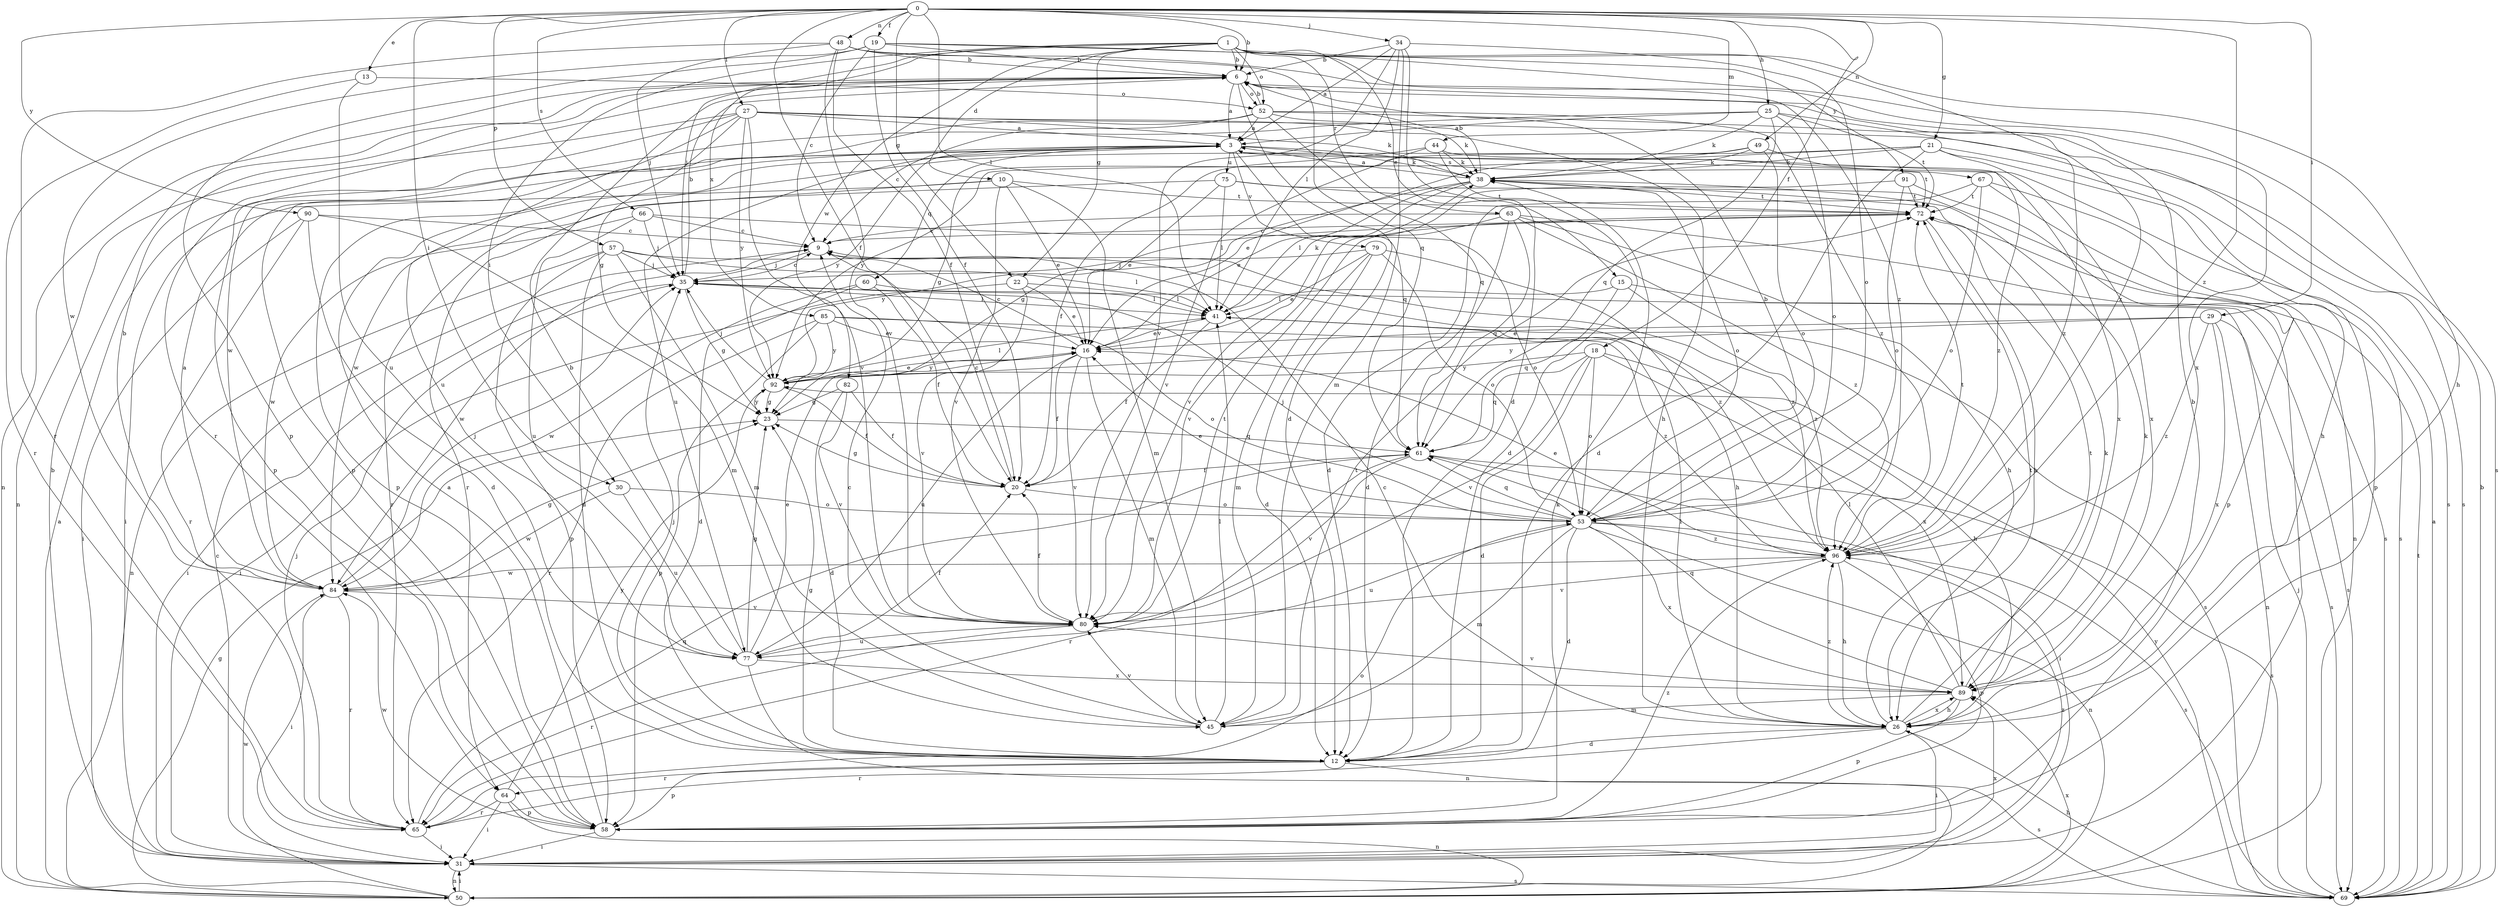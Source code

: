 strict digraph  {
0;
1;
3;
6;
9;
10;
12;
13;
15;
16;
18;
19;
20;
21;
22;
23;
25;
26;
27;
29;
30;
31;
34;
35;
38;
41;
44;
45;
48;
49;
50;
52;
53;
57;
58;
60;
61;
63;
64;
65;
66;
67;
69;
72;
75;
77;
79;
80;
82;
84;
85;
89;
90;
91;
92;
96;
0 -> 6  [label=b];
0 -> 13  [label=e];
0 -> 18  [label=f];
0 -> 19  [label=f];
0 -> 20  [label=f];
0 -> 21  [label=g];
0 -> 22  [label=g];
0 -> 25  [label=h];
0 -> 27  [label=i];
0 -> 29  [label=i];
0 -> 30  [label=i];
0 -> 34  [label=j];
0 -> 41  [label=l];
0 -> 44  [label=m];
0 -> 48  [label=n];
0 -> 49  [label=n];
0 -> 57  [label=p];
0 -> 66  [label=s];
0 -> 90  [label=y];
0 -> 96  [label=z];
1 -> 6  [label=b];
1 -> 10  [label=d];
1 -> 15  [label=e];
1 -> 22  [label=g];
1 -> 26  [label=h];
1 -> 30  [label=i];
1 -> 35  [label=j];
1 -> 52  [label=o];
1 -> 63  [label=r];
1 -> 82  [label=w];
1 -> 85  [label=x];
1 -> 91  [label=y];
1 -> 96  [label=z];
3 -> 38  [label=k];
3 -> 58  [label=p];
3 -> 60  [label=q];
3 -> 61  [label=q];
3 -> 67  [label=s];
3 -> 75  [label=u];
3 -> 77  [label=u];
3 -> 79  [label=v];
3 -> 89  [label=x];
3 -> 92  [label=y];
6 -> 3  [label=a];
6 -> 12  [label=d];
6 -> 50  [label=n];
6 -> 52  [label=o];
6 -> 64  [label=r];
9 -> 35  [label=j];
9 -> 84  [label=w];
9 -> 96  [label=z];
10 -> 16  [label=e];
10 -> 31  [label=i];
10 -> 45  [label=m];
10 -> 64  [label=r];
10 -> 72  [label=t];
10 -> 80  [label=v];
12 -> 23  [label=g];
12 -> 35  [label=j];
12 -> 58  [label=p];
12 -> 64  [label=r];
12 -> 69  [label=s];
13 -> 52  [label=o];
13 -> 65  [label=r];
13 -> 77  [label=u];
15 -> 41  [label=l];
15 -> 61  [label=q];
15 -> 69  [label=s];
15 -> 96  [label=z];
16 -> 9  [label=c];
16 -> 20  [label=f];
16 -> 45  [label=m];
16 -> 77  [label=u];
16 -> 80  [label=v];
16 -> 92  [label=y];
18 -> 12  [label=d];
18 -> 26  [label=h];
18 -> 53  [label=o];
18 -> 61  [label=q];
18 -> 80  [label=v];
18 -> 89  [label=x];
18 -> 92  [label=y];
19 -> 6  [label=b];
19 -> 9  [label=c];
19 -> 20  [label=f];
19 -> 58  [label=p];
19 -> 69  [label=s];
19 -> 84  [label=w];
19 -> 89  [label=x];
20 -> 9  [label=c];
20 -> 23  [label=g];
20 -> 53  [label=o];
21 -> 12  [label=d];
21 -> 26  [label=h];
21 -> 38  [label=k];
21 -> 58  [label=p];
21 -> 84  [label=w];
21 -> 89  [label=x];
21 -> 92  [label=y];
22 -> 16  [label=e];
22 -> 31  [label=i];
22 -> 41  [label=l];
22 -> 80  [label=v];
23 -> 61  [label=q];
23 -> 92  [label=y];
25 -> 3  [label=a];
25 -> 38  [label=k];
25 -> 53  [label=o];
25 -> 61  [label=q];
25 -> 72  [label=t];
25 -> 84  [label=w];
25 -> 96  [label=z];
26 -> 6  [label=b];
26 -> 9  [label=c];
26 -> 12  [label=d];
26 -> 31  [label=i];
26 -> 38  [label=k];
26 -> 41  [label=l];
26 -> 65  [label=r];
26 -> 72  [label=t];
26 -> 89  [label=x];
26 -> 96  [label=z];
27 -> 3  [label=a];
27 -> 23  [label=g];
27 -> 26  [label=h];
27 -> 38  [label=k];
27 -> 50  [label=n];
27 -> 58  [label=p];
27 -> 69  [label=s];
27 -> 77  [label=u];
27 -> 80  [label=v];
27 -> 92  [label=y];
29 -> 16  [label=e];
29 -> 50  [label=n];
29 -> 69  [label=s];
29 -> 89  [label=x];
29 -> 92  [label=y];
29 -> 96  [label=z];
30 -> 53  [label=o];
30 -> 77  [label=u];
30 -> 84  [label=w];
31 -> 6  [label=b];
31 -> 9  [label=c];
31 -> 50  [label=n];
31 -> 69  [label=s];
31 -> 89  [label=x];
31 -> 96  [label=z];
34 -> 3  [label=a];
34 -> 6  [label=b];
34 -> 12  [label=d];
34 -> 41  [label=l];
34 -> 45  [label=m];
34 -> 53  [label=o];
34 -> 80  [label=v];
35 -> 6  [label=b];
35 -> 9  [label=c];
35 -> 23  [label=g];
35 -> 31  [label=i];
35 -> 41  [label=l];
38 -> 3  [label=a];
38 -> 6  [label=b];
38 -> 16  [label=e];
38 -> 23  [label=g];
38 -> 41  [label=l];
38 -> 53  [label=o];
38 -> 72  [label=t];
41 -> 16  [label=e];
41 -> 20  [label=f];
41 -> 38  [label=k];
41 -> 69  [label=s];
44 -> 12  [label=d];
44 -> 20  [label=f];
44 -> 38  [label=k];
44 -> 72  [label=t];
44 -> 80  [label=v];
45 -> 9  [label=c];
45 -> 41  [label=l];
45 -> 72  [label=t];
45 -> 80  [label=v];
48 -> 6  [label=b];
48 -> 20  [label=f];
48 -> 35  [label=j];
48 -> 61  [label=q];
48 -> 65  [label=r];
48 -> 80  [label=v];
48 -> 96  [label=z];
49 -> 16  [label=e];
49 -> 23  [label=g];
49 -> 38  [label=k];
49 -> 53  [label=o];
49 -> 96  [label=z];
50 -> 3  [label=a];
50 -> 23  [label=g];
50 -> 31  [label=i];
50 -> 84  [label=w];
50 -> 89  [label=x];
52 -> 3  [label=a];
52 -> 6  [label=b];
52 -> 9  [label=c];
52 -> 38  [label=k];
52 -> 58  [label=p];
52 -> 61  [label=q];
52 -> 69  [label=s];
52 -> 96  [label=z];
53 -> 6  [label=b];
53 -> 12  [label=d];
53 -> 16  [label=e];
53 -> 35  [label=j];
53 -> 45  [label=m];
53 -> 50  [label=n];
53 -> 61  [label=q];
53 -> 69  [label=s];
53 -> 77  [label=u];
53 -> 89  [label=x];
53 -> 96  [label=z];
57 -> 12  [label=d];
57 -> 35  [label=j];
57 -> 41  [label=l];
57 -> 45  [label=m];
57 -> 50  [label=n];
57 -> 58  [label=p];
57 -> 96  [label=z];
58 -> 3  [label=a];
58 -> 31  [label=i];
58 -> 38  [label=k];
58 -> 84  [label=w];
58 -> 96  [label=z];
60 -> 12  [label=d];
60 -> 20  [label=f];
60 -> 41  [label=l];
60 -> 84  [label=w];
61 -> 20  [label=f];
61 -> 31  [label=i];
61 -> 65  [label=r];
61 -> 69  [label=s];
61 -> 80  [label=v];
63 -> 9  [label=c];
63 -> 12  [label=d];
63 -> 26  [label=h];
63 -> 31  [label=i];
63 -> 61  [label=q];
63 -> 80  [label=v];
63 -> 96  [label=z];
64 -> 31  [label=i];
64 -> 50  [label=n];
64 -> 58  [label=p];
64 -> 65  [label=r];
64 -> 92  [label=y];
65 -> 31  [label=i];
65 -> 35  [label=j];
65 -> 53  [label=o];
65 -> 61  [label=q];
66 -> 9  [label=c];
66 -> 35  [label=j];
66 -> 53  [label=o];
66 -> 77  [label=u];
66 -> 84  [label=w];
67 -> 12  [label=d];
67 -> 50  [label=n];
67 -> 53  [label=o];
67 -> 69  [label=s];
67 -> 72  [label=t];
69 -> 3  [label=a];
69 -> 6  [label=b];
69 -> 26  [label=h];
69 -> 35  [label=j];
69 -> 72  [label=t];
69 -> 92  [label=y];
72 -> 9  [label=c];
72 -> 26  [label=h];
72 -> 92  [label=y];
75 -> 16  [label=e];
75 -> 41  [label=l];
75 -> 65  [label=r];
75 -> 69  [label=s];
75 -> 72  [label=t];
77 -> 6  [label=b];
77 -> 16  [label=e];
77 -> 20  [label=f];
77 -> 23  [label=g];
77 -> 50  [label=n];
77 -> 89  [label=x];
79 -> 12  [label=d];
79 -> 16  [label=e];
79 -> 26  [label=h];
79 -> 35  [label=j];
79 -> 45  [label=m];
79 -> 53  [label=o];
80 -> 20  [label=f];
80 -> 65  [label=r];
80 -> 72  [label=t];
80 -> 77  [label=u];
82 -> 12  [label=d];
82 -> 20  [label=f];
82 -> 23  [label=g];
82 -> 80  [label=v];
84 -> 3  [label=a];
84 -> 6  [label=b];
84 -> 23  [label=g];
84 -> 31  [label=i];
84 -> 35  [label=j];
84 -> 65  [label=r];
84 -> 80  [label=v];
85 -> 16  [label=e];
85 -> 53  [label=o];
85 -> 58  [label=p];
85 -> 65  [label=r];
85 -> 92  [label=y];
85 -> 96  [label=z];
89 -> 26  [label=h];
89 -> 38  [label=k];
89 -> 41  [label=l];
89 -> 45  [label=m];
89 -> 58  [label=p];
89 -> 61  [label=q];
89 -> 72  [label=t];
89 -> 80  [label=v];
90 -> 9  [label=c];
90 -> 12  [label=d];
90 -> 31  [label=i];
90 -> 45  [label=m];
90 -> 65  [label=r];
91 -> 53  [label=o];
91 -> 58  [label=p];
91 -> 72  [label=t];
91 -> 80  [label=v];
92 -> 16  [label=e];
92 -> 20  [label=f];
92 -> 23  [label=g];
92 -> 35  [label=j];
92 -> 41  [label=l];
96 -> 16  [label=e];
96 -> 26  [label=h];
96 -> 58  [label=p];
96 -> 72  [label=t];
96 -> 80  [label=v];
96 -> 84  [label=w];
}
